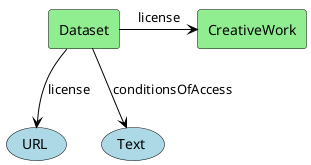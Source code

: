 @startuml

!define Class agent
!define Property usecase

skinparam Property {
BackgroundColor LightBlue
BorderColor Black
  ArrowColor Black
  linetype Ortho
}

skinparam Class {
BackgroundColor LightGreen
BorderColor Black
ArrowColor Black
linetype Ortho
}

Class Dataset
Class CreativeWork


Dataset -down-> (URL) : "license"

Dataset -right-> CreativeWork : "license"

Dataset -down-> (Text) : "conditionsOfAccess"




@enduml